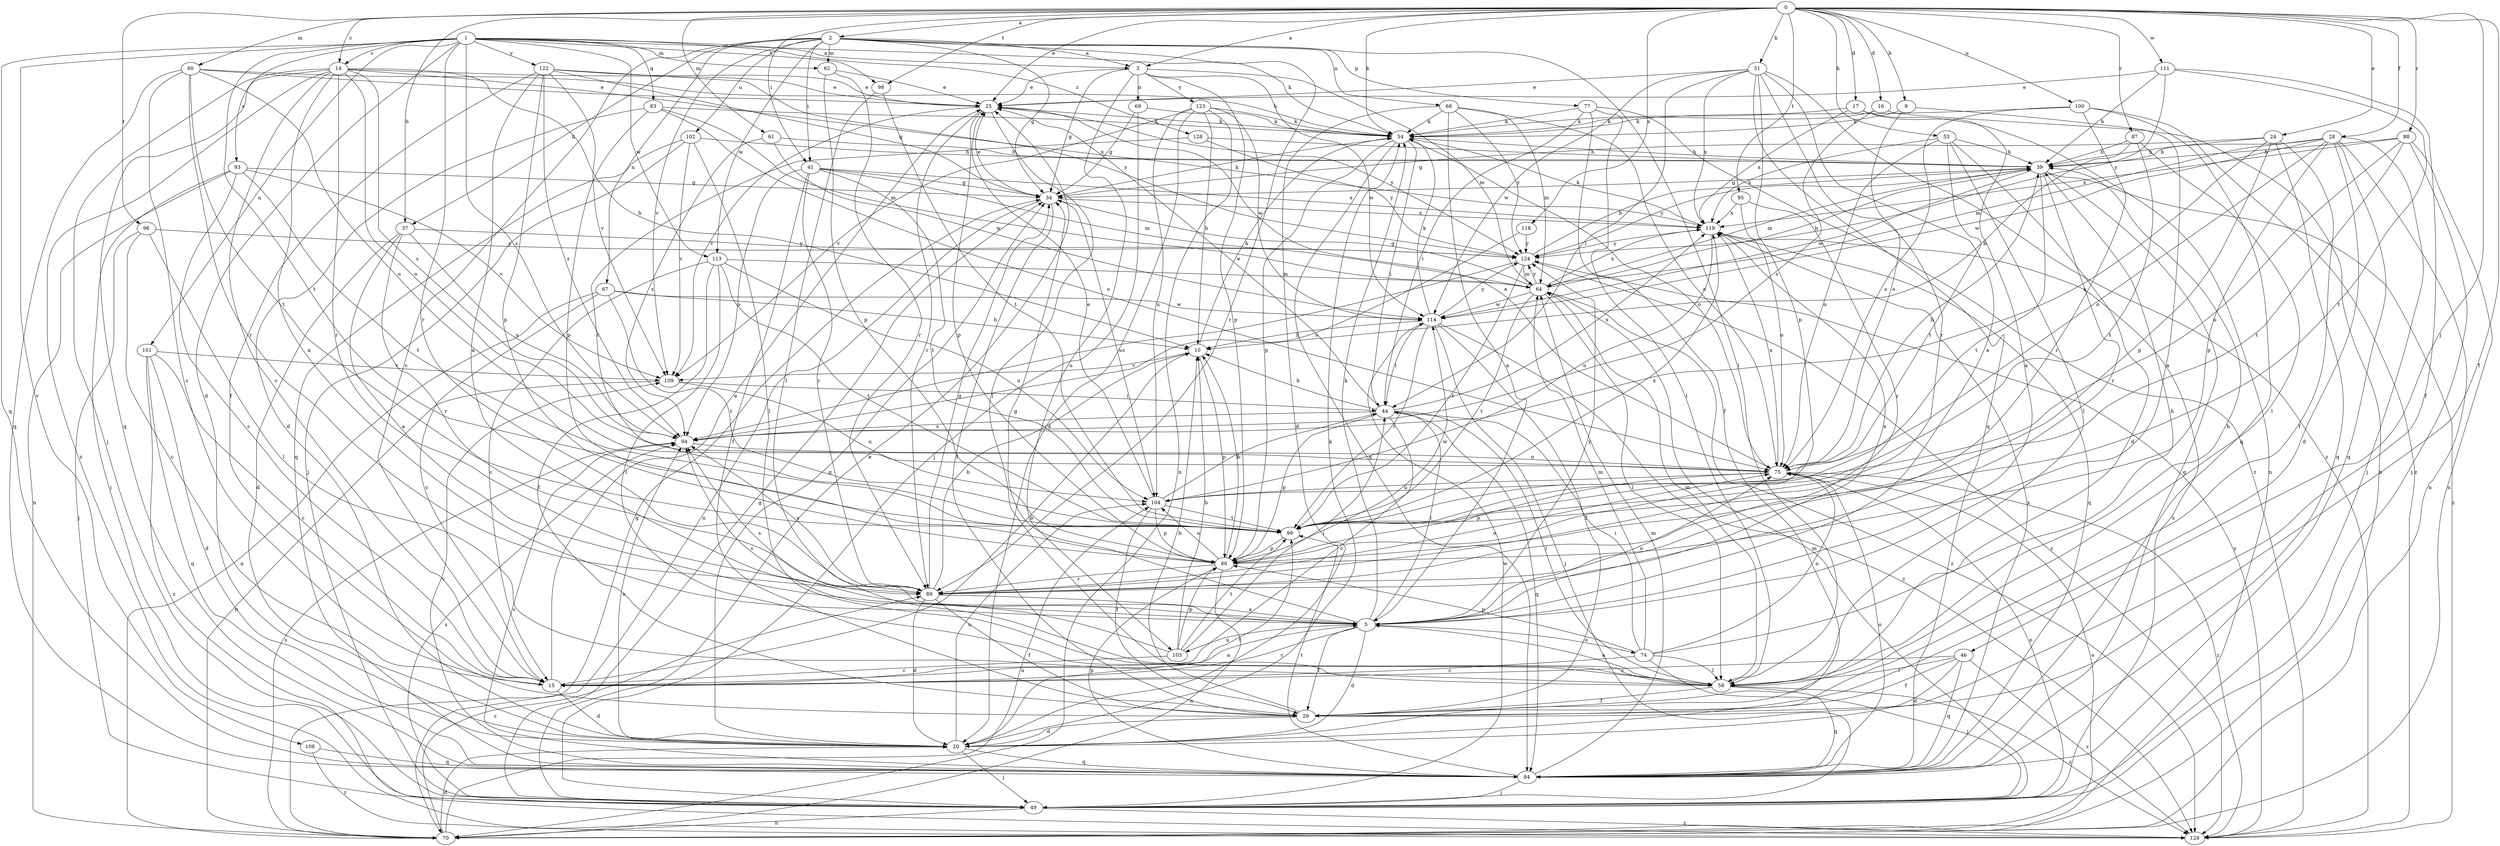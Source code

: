 strict digraph  {
0;
1;
2;
3;
5;
9;
10;
14;
15;
16;
17;
20;
24;
25;
28;
29;
34;
37;
39;
41;
44;
46;
49;
51;
53;
54;
58;
60;
61;
62;
64;
67;
68;
69;
70;
74;
75;
77;
80;
83;
84;
87;
88;
89;
93;
94;
95;
96;
98;
99;
100;
101;
102;
103;
104;
108;
109;
111;
113;
114;
118;
119;
122;
123;
124;
128;
129;
0 -> 2  [label=a];
0 -> 3  [label=a];
0 -> 9  [label=b];
0 -> 14  [label=c];
0 -> 16  [label=d];
0 -> 17  [label=d];
0 -> 24  [label=e];
0 -> 25  [label=e];
0 -> 28  [label=f];
0 -> 29  [label=f];
0 -> 37  [label=h];
0 -> 41  [label=i];
0 -> 46  [label=j];
0 -> 51  [label=k];
0 -> 53  [label=k];
0 -> 54  [label=k];
0 -> 60  [label=m];
0 -> 61  [label=m];
0 -> 87  [label=r];
0 -> 88  [label=r];
0 -> 95  [label=t];
0 -> 96  [label=t];
0 -> 98  [label=t];
0 -> 100  [label=u];
0 -> 111  [label=w];
0 -> 118  [label=x];
1 -> 3  [label=a];
1 -> 14  [label=c];
1 -> 20  [label=d];
1 -> 54  [label=k];
1 -> 62  [label=m];
1 -> 83  [label=q];
1 -> 84  [label=q];
1 -> 89  [label=r];
1 -> 93  [label=s];
1 -> 94  [label=s];
1 -> 98  [label=t];
1 -> 99  [label=t];
1 -> 101  [label=u];
1 -> 108  [label=v];
1 -> 113  [label=w];
1 -> 122  [label=y];
1 -> 128  [label=z];
2 -> 3  [label=a];
2 -> 15  [label=c];
2 -> 34  [label=g];
2 -> 37  [label=h];
2 -> 41  [label=i];
2 -> 58  [label=l];
2 -> 62  [label=m];
2 -> 67  [label=n];
2 -> 68  [label=n];
2 -> 77  [label=p];
2 -> 89  [label=r];
2 -> 102  [label=u];
2 -> 109  [label=v];
2 -> 113  [label=w];
3 -> 25  [label=e];
3 -> 34  [label=g];
3 -> 64  [label=m];
3 -> 69  [label=n];
3 -> 80  [label=p];
3 -> 103  [label=u];
3 -> 114  [label=w];
3 -> 123  [label=y];
5 -> 15  [label=c];
5 -> 20  [label=d];
5 -> 29  [label=f];
5 -> 34  [label=g];
5 -> 44  [label=i];
5 -> 54  [label=k];
5 -> 74  [label=o];
5 -> 75  [label=o];
5 -> 94  [label=s];
5 -> 103  [label=u];
5 -> 119  [label=x];
5 -> 124  [label=y];
9 -> 5  [label=a];
9 -> 54  [label=k];
9 -> 75  [label=o];
10 -> 54  [label=k];
10 -> 80  [label=p];
10 -> 109  [label=v];
14 -> 5  [label=a];
14 -> 10  [label=b];
14 -> 15  [label=c];
14 -> 25  [label=e];
14 -> 49  [label=j];
14 -> 75  [label=o];
14 -> 84  [label=q];
14 -> 89  [label=r];
14 -> 94  [label=s];
14 -> 119  [label=x];
14 -> 129  [label=z];
15 -> 5  [label=a];
15 -> 10  [label=b];
15 -> 20  [label=d];
15 -> 25  [label=e];
16 -> 54  [label=k];
16 -> 70  [label=n];
16 -> 94  [label=s];
17 -> 5  [label=a];
17 -> 54  [label=k];
17 -> 70  [label=n];
17 -> 119  [label=x];
20 -> 34  [label=g];
20 -> 49  [label=j];
20 -> 54  [label=k];
20 -> 84  [label=q];
20 -> 94  [label=s];
20 -> 99  [label=t];
20 -> 104  [label=u];
24 -> 29  [label=f];
24 -> 34  [label=g];
24 -> 39  [label=h];
24 -> 80  [label=p];
24 -> 84  [label=q];
24 -> 94  [label=s];
25 -> 54  [label=k];
25 -> 58  [label=l];
25 -> 80  [label=p];
25 -> 89  [label=r];
25 -> 109  [label=v];
25 -> 124  [label=y];
28 -> 20  [label=d];
28 -> 39  [label=h];
28 -> 49  [label=j];
28 -> 64  [label=m];
28 -> 70  [label=n];
28 -> 75  [label=o];
28 -> 80  [label=p];
28 -> 84  [label=q];
28 -> 114  [label=w];
29 -> 10  [label=b];
29 -> 20  [label=d];
34 -> 25  [label=e];
34 -> 29  [label=f];
34 -> 54  [label=k];
34 -> 70  [label=n];
34 -> 104  [label=u];
34 -> 119  [label=x];
37 -> 5  [label=a];
37 -> 20  [label=d];
37 -> 89  [label=r];
37 -> 94  [label=s];
37 -> 124  [label=y];
39 -> 34  [label=g];
39 -> 64  [label=m];
39 -> 84  [label=q];
39 -> 89  [label=r];
39 -> 99  [label=t];
39 -> 114  [label=w];
39 -> 124  [label=y];
39 -> 129  [label=z];
41 -> 29  [label=f];
41 -> 34  [label=g];
41 -> 64  [label=m];
41 -> 89  [label=r];
41 -> 94  [label=s];
41 -> 99  [label=t];
41 -> 119  [label=x];
44 -> 10  [label=b];
44 -> 15  [label=c];
44 -> 25  [label=e];
44 -> 58  [label=l];
44 -> 80  [label=p];
44 -> 84  [label=q];
44 -> 94  [label=s];
44 -> 119  [label=x];
46 -> 15  [label=c];
46 -> 20  [label=d];
46 -> 29  [label=f];
46 -> 58  [label=l];
46 -> 84  [label=q];
46 -> 129  [label=z];
49 -> 25  [label=e];
49 -> 34  [label=g];
49 -> 64  [label=m];
49 -> 70  [label=n];
49 -> 75  [label=o];
49 -> 94  [label=s];
49 -> 114  [label=w];
49 -> 119  [label=x];
49 -> 129  [label=z];
51 -> 5  [label=a];
51 -> 25  [label=e];
51 -> 44  [label=i];
51 -> 80  [label=p];
51 -> 84  [label=q];
51 -> 89  [label=r];
51 -> 114  [label=w];
51 -> 119  [label=x];
51 -> 129  [label=z];
53 -> 20  [label=d];
53 -> 39  [label=h];
53 -> 58  [label=l];
53 -> 75  [label=o];
53 -> 99  [label=t];
53 -> 119  [label=x];
54 -> 39  [label=h];
54 -> 44  [label=i];
54 -> 75  [label=o];
54 -> 80  [label=p];
54 -> 84  [label=q];
58 -> 5  [label=a];
58 -> 29  [label=f];
58 -> 39  [label=h];
58 -> 64  [label=m];
58 -> 84  [label=q];
58 -> 129  [label=z];
60 -> 15  [label=c];
60 -> 25  [label=e];
60 -> 54  [label=k];
60 -> 75  [label=o];
60 -> 84  [label=q];
60 -> 89  [label=r];
60 -> 99  [label=t];
61 -> 39  [label=h];
61 -> 94  [label=s];
61 -> 114  [label=w];
62 -> 25  [label=e];
62 -> 80  [label=p];
62 -> 89  [label=r];
64 -> 34  [label=g];
64 -> 39  [label=h];
64 -> 58  [label=l];
64 -> 99  [label=t];
64 -> 114  [label=w];
64 -> 119  [label=x];
64 -> 124  [label=y];
64 -> 129  [label=z];
67 -> 10  [label=b];
67 -> 15  [label=c];
67 -> 70  [label=n];
67 -> 99  [label=t];
67 -> 114  [label=w];
68 -> 5  [label=a];
68 -> 20  [label=d];
68 -> 54  [label=k];
68 -> 64  [label=m];
68 -> 75  [label=o];
68 -> 124  [label=y];
69 -> 34  [label=g];
69 -> 49  [label=j];
69 -> 54  [label=k];
70 -> 20  [label=d];
70 -> 34  [label=g];
70 -> 75  [label=o];
70 -> 89  [label=r];
70 -> 94  [label=s];
70 -> 104  [label=u];
74 -> 15  [label=c];
74 -> 39  [label=h];
74 -> 44  [label=i];
74 -> 49  [label=j];
74 -> 58  [label=l];
74 -> 64  [label=m];
74 -> 75  [label=o];
74 -> 80  [label=p];
75 -> 25  [label=e];
75 -> 39  [label=h];
75 -> 80  [label=p];
75 -> 104  [label=u];
75 -> 119  [label=x];
75 -> 129  [label=z];
77 -> 29  [label=f];
77 -> 44  [label=i];
77 -> 54  [label=k];
77 -> 58  [label=l];
77 -> 129  [label=z];
80 -> 10  [label=b];
80 -> 70  [label=n];
80 -> 89  [label=r];
80 -> 104  [label=u];
80 -> 114  [label=w];
83 -> 20  [label=d];
83 -> 54  [label=k];
83 -> 64  [label=m];
83 -> 75  [label=o];
83 -> 80  [label=p];
84 -> 49  [label=j];
84 -> 64  [label=m];
84 -> 75  [label=o];
84 -> 80  [label=p];
84 -> 94  [label=s];
84 -> 99  [label=t];
84 -> 109  [label=v];
84 -> 119  [label=x];
87 -> 10  [label=b];
87 -> 39  [label=h];
87 -> 58  [label=l];
87 -> 99  [label=t];
88 -> 39  [label=h];
88 -> 49  [label=j];
88 -> 70  [label=n];
88 -> 99  [label=t];
88 -> 104  [label=u];
88 -> 119  [label=x];
89 -> 5  [label=a];
89 -> 10  [label=b];
89 -> 20  [label=d];
89 -> 29  [label=f];
89 -> 34  [label=g];
89 -> 75  [label=o];
89 -> 94  [label=s];
93 -> 15  [label=c];
93 -> 34  [label=g];
93 -> 49  [label=j];
93 -> 70  [label=n];
93 -> 99  [label=t];
93 -> 109  [label=v];
94 -> 75  [label=o];
95 -> 75  [label=o];
95 -> 89  [label=r];
95 -> 119  [label=x];
96 -> 15  [label=c];
96 -> 49  [label=j];
96 -> 58  [label=l];
96 -> 124  [label=y];
98 -> 58  [label=l];
98 -> 99  [label=t];
99 -> 80  [label=p];
99 -> 119  [label=x];
100 -> 54  [label=k];
100 -> 75  [label=o];
100 -> 84  [label=q];
100 -> 89  [label=r];
100 -> 129  [label=z];
101 -> 15  [label=c];
101 -> 20  [label=d];
101 -> 84  [label=q];
101 -> 109  [label=v];
101 -> 129  [label=z];
102 -> 39  [label=h];
102 -> 49  [label=j];
102 -> 58  [label=l];
102 -> 84  [label=q];
102 -> 109  [label=v];
103 -> 10  [label=b];
103 -> 15  [label=c];
103 -> 44  [label=i];
103 -> 80  [label=p];
103 -> 94  [label=s];
103 -> 99  [label=t];
104 -> 25  [label=e];
104 -> 29  [label=f];
104 -> 44  [label=i];
104 -> 80  [label=p];
104 -> 99  [label=t];
108 -> 84  [label=q];
108 -> 129  [label=z];
109 -> 44  [label=i];
109 -> 70  [label=n];
109 -> 104  [label=u];
111 -> 25  [label=e];
111 -> 29  [label=f];
111 -> 39  [label=h];
111 -> 99  [label=t];
111 -> 124  [label=y];
113 -> 15  [label=c];
113 -> 29  [label=f];
113 -> 58  [label=l];
113 -> 64  [label=m];
113 -> 99  [label=t];
113 -> 104  [label=u];
114 -> 10  [label=b];
114 -> 29  [label=f];
114 -> 44  [label=i];
114 -> 49  [label=j];
114 -> 54  [label=k];
114 -> 99  [label=t];
114 -> 124  [label=y];
114 -> 129  [label=z];
118 -> 94  [label=s];
118 -> 124  [label=y];
119 -> 54  [label=k];
119 -> 84  [label=q];
119 -> 104  [label=u];
119 -> 124  [label=y];
122 -> 5  [label=a];
122 -> 25  [label=e];
122 -> 29  [label=f];
122 -> 34  [label=g];
122 -> 80  [label=p];
122 -> 94  [label=s];
122 -> 109  [label=v];
122 -> 124  [label=y];
123 -> 10  [label=b];
123 -> 20  [label=d];
123 -> 54  [label=k];
123 -> 70  [label=n];
123 -> 104  [label=u];
123 -> 109  [label=v];
123 -> 114  [label=w];
124 -> 39  [label=h];
124 -> 64  [label=m];
124 -> 94  [label=s];
124 -> 99  [label=t];
124 -> 129  [label=z];
128 -> 39  [label=h];
128 -> 99  [label=t];
128 -> 124  [label=y];
129 -> 124  [label=y];
}
